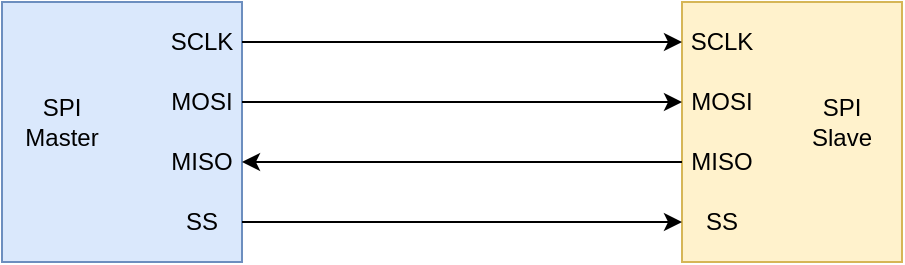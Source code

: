 <mxfile version="14.4.3" type="device"><diagram id="X5ErgEqDskDwkLO-8O86" name="Página-1"><mxGraphModel dx="517" dy="384" grid="1" gridSize="10" guides="1" tooltips="1" connect="1" arrows="1" fold="1" page="1" pageScale="1" pageWidth="827" pageHeight="1169" math="0" shadow="0"><root><mxCell id="0"/><mxCell id="1" parent="0"/><mxCell id="kckScnaFsiD6DQzXyZSa-1" value="" style="rounded=0;whiteSpace=wrap;html=1;fillColor=#dae8fc;strokeColor=#6c8ebf;" vertex="1" parent="1"><mxGeometry x="110" y="370" width="120" height="130" as="geometry"/></mxCell><mxCell id="kckScnaFsiD6DQzXyZSa-2" value="" style="rounded=0;whiteSpace=wrap;html=1;fillColor=#fff2cc;strokeColor=#d6b656;" vertex="1" parent="1"><mxGeometry x="450" y="370" width="110" height="130" as="geometry"/></mxCell><mxCell id="kckScnaFsiD6DQzXyZSa-9" value="SS" style="text;html=1;strokeColor=none;fillColor=none;align=center;verticalAlign=middle;whiteSpace=wrap;rounded=0;" vertex="1" parent="1"><mxGeometry x="190" y="470" width="40" height="20" as="geometry"/></mxCell><mxCell id="kckScnaFsiD6DQzXyZSa-10" value="MISO" style="text;html=1;strokeColor=none;fillColor=none;align=center;verticalAlign=middle;whiteSpace=wrap;rounded=0;" vertex="1" parent="1"><mxGeometry x="190" y="440" width="40" height="20" as="geometry"/></mxCell><mxCell id="kckScnaFsiD6DQzXyZSa-11" value="MOSI" style="text;html=1;strokeColor=none;fillColor=none;align=center;verticalAlign=middle;whiteSpace=wrap;rounded=0;" vertex="1" parent="1"><mxGeometry x="190" y="410" width="40" height="20" as="geometry"/></mxCell><mxCell id="kckScnaFsiD6DQzXyZSa-12" value="SCLK" style="text;html=1;strokeColor=none;fillColor=none;align=center;verticalAlign=middle;whiteSpace=wrap;rounded=0;" vertex="1" parent="1"><mxGeometry x="190" y="380" width="40" height="20" as="geometry"/></mxCell><mxCell id="kckScnaFsiD6DQzXyZSa-13" value="SCLK" style="text;html=1;strokeColor=none;fillColor=none;align=center;verticalAlign=middle;whiteSpace=wrap;rounded=0;" vertex="1" parent="1"><mxGeometry x="450" y="380" width="40" height="20" as="geometry"/></mxCell><mxCell id="kckScnaFsiD6DQzXyZSa-14" value="MOSI" style="text;html=1;strokeColor=none;fillColor=none;align=center;verticalAlign=middle;whiteSpace=wrap;rounded=0;" vertex="1" parent="1"><mxGeometry x="450" y="410" width="40" height="20" as="geometry"/></mxCell><mxCell id="kckScnaFsiD6DQzXyZSa-15" value="MISO" style="text;html=1;strokeColor=none;fillColor=none;align=center;verticalAlign=middle;whiteSpace=wrap;rounded=0;" vertex="1" parent="1"><mxGeometry x="450" y="440" width="40" height="20" as="geometry"/></mxCell><mxCell id="kckScnaFsiD6DQzXyZSa-16" value="SS" style="text;html=1;strokeColor=none;fillColor=none;align=center;verticalAlign=middle;whiteSpace=wrap;rounded=0;" vertex="1" parent="1"><mxGeometry x="450" y="470" width="40" height="20" as="geometry"/></mxCell><mxCell id="kckScnaFsiD6DQzXyZSa-17" value="SPI&lt;br&gt;Master" style="text;html=1;strokeColor=none;fillColor=none;align=center;verticalAlign=middle;whiteSpace=wrap;rounded=0;" vertex="1" parent="1"><mxGeometry x="110" y="412.5" width="60" height="35" as="geometry"/></mxCell><mxCell id="kckScnaFsiD6DQzXyZSa-18" value="SPI&lt;br&gt;Slave" style="text;html=1;strokeColor=none;fillColor=none;align=center;verticalAlign=middle;whiteSpace=wrap;rounded=0;" vertex="1" parent="1"><mxGeometry x="500" y="412.5" width="60" height="35" as="geometry"/></mxCell><mxCell id="kckScnaFsiD6DQzXyZSa-19" value="" style="endArrow=classic;html=1;exitX=1;exitY=0.5;exitDx=0;exitDy=0;entryX=0;entryY=0.5;entryDx=0;entryDy=0;" edge="1" parent="1" source="kckScnaFsiD6DQzXyZSa-12" target="kckScnaFsiD6DQzXyZSa-13"><mxGeometry width="50" height="50" relative="1" as="geometry"><mxPoint x="300" y="510" as="sourcePoint"/><mxPoint x="350" y="460" as="targetPoint"/></mxGeometry></mxCell><mxCell id="kckScnaFsiD6DQzXyZSa-20" value="" style="endArrow=classic;html=1;exitX=1;exitY=0.5;exitDx=0;exitDy=0;entryX=0;entryY=0.5;entryDx=0;entryDy=0;" edge="1" parent="1" source="kckScnaFsiD6DQzXyZSa-11" target="kckScnaFsiD6DQzXyZSa-14"><mxGeometry width="50" height="50" relative="1" as="geometry"><mxPoint x="300" y="510" as="sourcePoint"/><mxPoint x="350" y="460" as="targetPoint"/></mxGeometry></mxCell><mxCell id="kckScnaFsiD6DQzXyZSa-21" value="" style="endArrow=classic;html=1;exitX=1;exitY=0.5;exitDx=0;exitDy=0;entryX=0;entryY=0.5;entryDx=0;entryDy=0;" edge="1" parent="1" source="kckScnaFsiD6DQzXyZSa-9" target="kckScnaFsiD6DQzXyZSa-16"><mxGeometry width="50" height="50" relative="1" as="geometry"><mxPoint x="300" y="510" as="sourcePoint"/><mxPoint x="350" y="460" as="targetPoint"/></mxGeometry></mxCell><mxCell id="kckScnaFsiD6DQzXyZSa-22" value="" style="endArrow=classic;html=1;exitX=0;exitY=0.5;exitDx=0;exitDy=0;entryX=1;entryY=0.5;entryDx=0;entryDy=0;" edge="1" parent="1" source="kckScnaFsiD6DQzXyZSa-15" target="kckScnaFsiD6DQzXyZSa-10"><mxGeometry width="50" height="50" relative="1" as="geometry"><mxPoint x="300" y="510" as="sourcePoint"/><mxPoint x="350" y="460" as="targetPoint"/></mxGeometry></mxCell></root></mxGraphModel></diagram></mxfile>